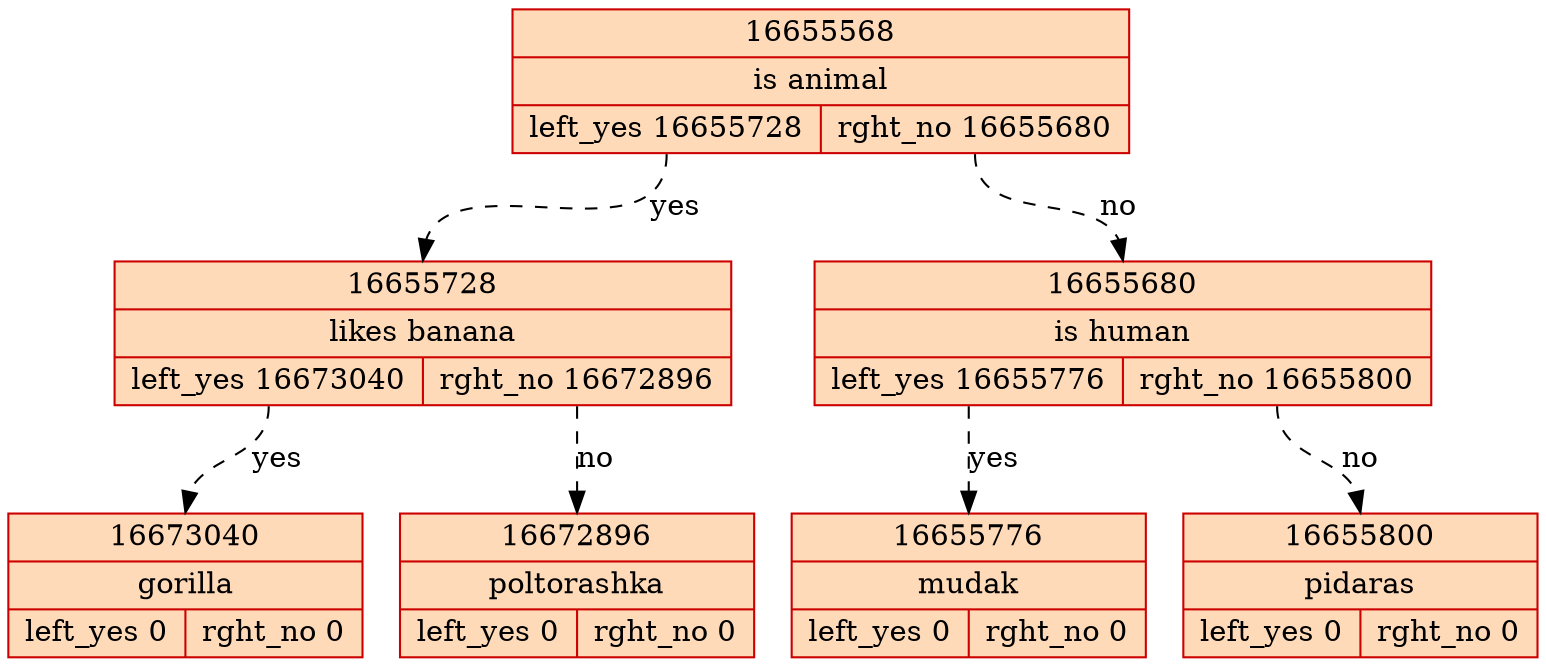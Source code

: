digraph tree{
	rankdir=TB;
spline = ortho;
	16655568[style="filled",fillcolor="peachpuff"shape=record,color=red3,label="{<f0> 16655568|is animal|{<f2>left_yes 16655728 | <f1>rght_no 16655680}}"]
	16655568:<f2>:s->16655728:n[weight = 1, constraint=true, style="dashed", label="yes"]
	16655568:<f1>:s->16655680:n[weight = 1, constraint=true, style="dashed", label="no"]
	16655680[style="filled",fillcolor="peachpuff"shape=record,color=red3,label="{<f0> 16655680|is human|{<f2>left_yes 16655776 | <f1>rght_no 16655800}}"]
	16655680:<f2>:s->16655776:n[weight = 1, constraint=true, style="dashed", label="yes"]
	16655680:<f1>:s->16655800:n[weight = 1, constraint=true, style="dashed", label="no"]
	16655800[style="filled",fillcolor="peachpuff"shape=record,color=red3,label="{<f0> 16655800|pidaras|{<f2>left_yes 0 | <f1>rght_no 0}}"]
	16655776[style="filled",fillcolor="peachpuff"shape=record,color=red3,label="{<f0> 16655776|mudak|{<f2>left_yes 0 | <f1>rght_no 0}}"]
	16655728[style="filled",fillcolor="peachpuff"shape=record,color=red3,label="{<f0> 16655728|likes banana|{<f2>left_yes 16673040 | <f1>rght_no 16672896}}"]
	16655728:<f2>:s->16673040:n[weight = 1, constraint=true, style="dashed", label="yes"]
	16655728:<f1>:s->16672896:n[weight = 1, constraint=true, style="dashed", label="no"]
	16672896[style="filled",fillcolor="peachpuff"shape=record,color=red3,label="{<f0> 16672896|poltorashka|{<f2>left_yes 0 | <f1>rght_no 0}}"]
	16673040[style="filled",fillcolor="peachpuff"shape=record,color=red3,label="{<f0> 16673040|gorilla|{<f2>left_yes 0 | <f1>rght_no 0}}"]
}
